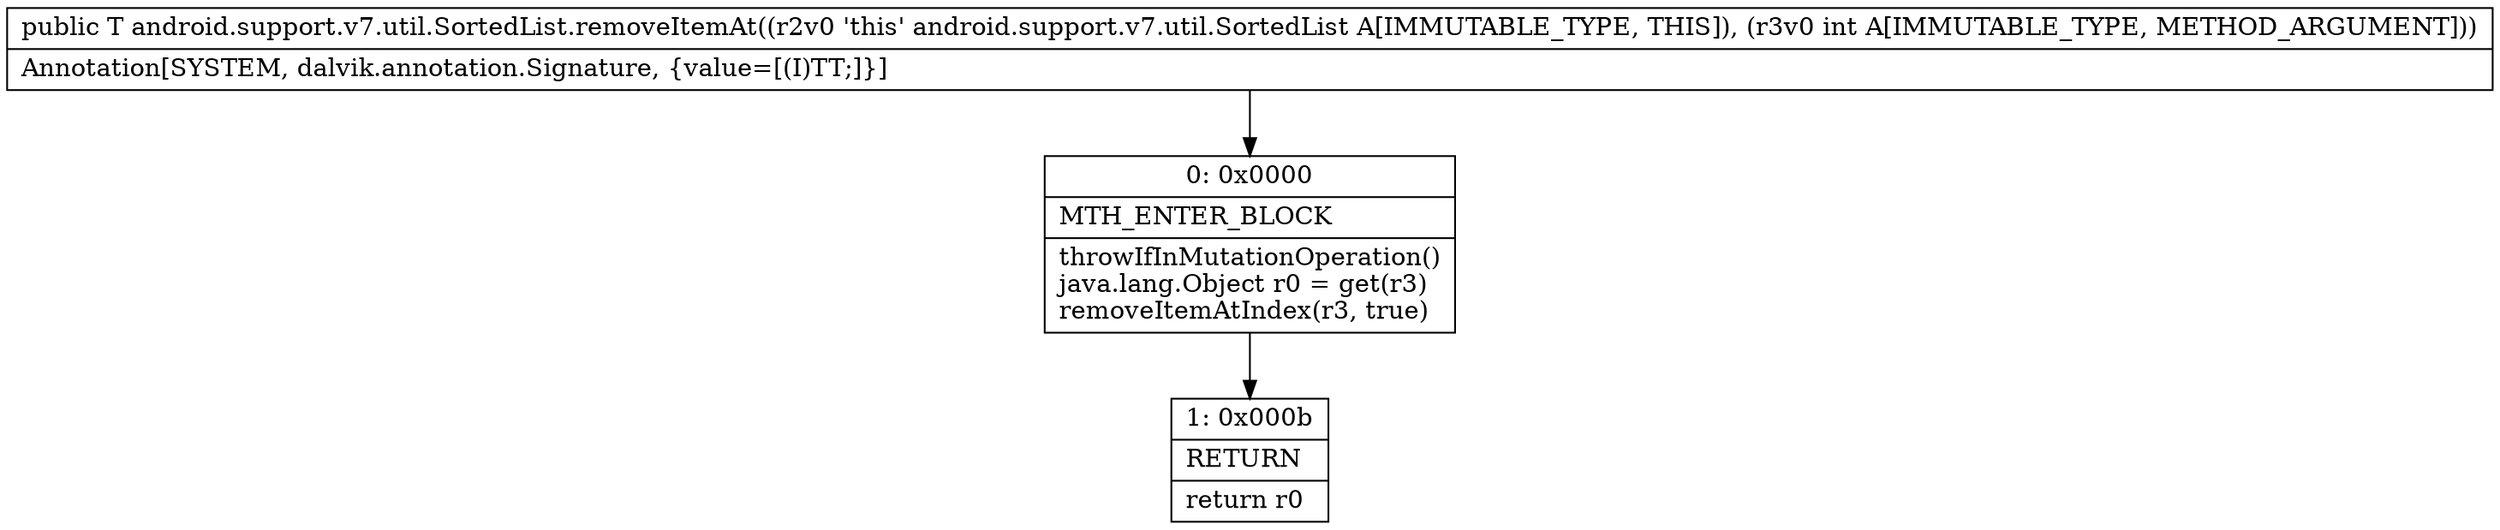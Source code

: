 digraph "CFG forandroid.support.v7.util.SortedList.removeItemAt(I)Ljava\/lang\/Object;" {
Node_0 [shape=record,label="{0\:\ 0x0000|MTH_ENTER_BLOCK\l|throwIfInMutationOperation()\ljava.lang.Object r0 = get(r3)\lremoveItemAtIndex(r3, true)\l}"];
Node_1 [shape=record,label="{1\:\ 0x000b|RETURN\l|return r0\l}"];
MethodNode[shape=record,label="{public T android.support.v7.util.SortedList.removeItemAt((r2v0 'this' android.support.v7.util.SortedList A[IMMUTABLE_TYPE, THIS]), (r3v0 int A[IMMUTABLE_TYPE, METHOD_ARGUMENT]))  | Annotation[SYSTEM, dalvik.annotation.Signature, \{value=[(I)TT;]\}]\l}"];
MethodNode -> Node_0;
Node_0 -> Node_1;
}

